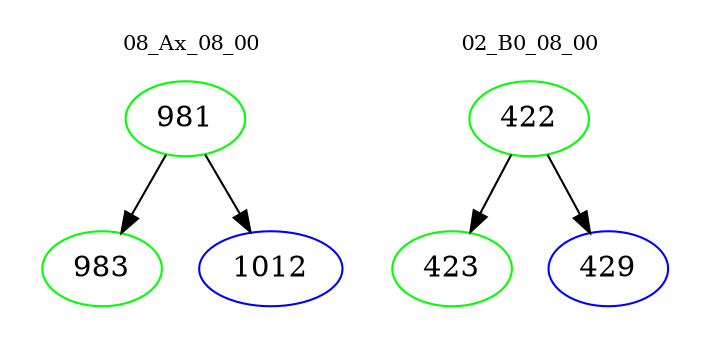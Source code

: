 digraph{
subgraph cluster_0 {
color = white
label = "08_Ax_08_00";
fontsize=10;
T0_981 [label="981", color="green"]
T0_981 -> T0_983 [color="black"]
T0_983 [label="983", color="green"]
T0_981 -> T0_1012 [color="black"]
T0_1012 [label="1012", color="blue"]
}
subgraph cluster_1 {
color = white
label = "02_B0_08_00";
fontsize=10;
T1_422 [label="422", color="green"]
T1_422 -> T1_423 [color="black"]
T1_423 [label="423", color="green"]
T1_422 -> T1_429 [color="black"]
T1_429 [label="429", color="blue"]
}
}
